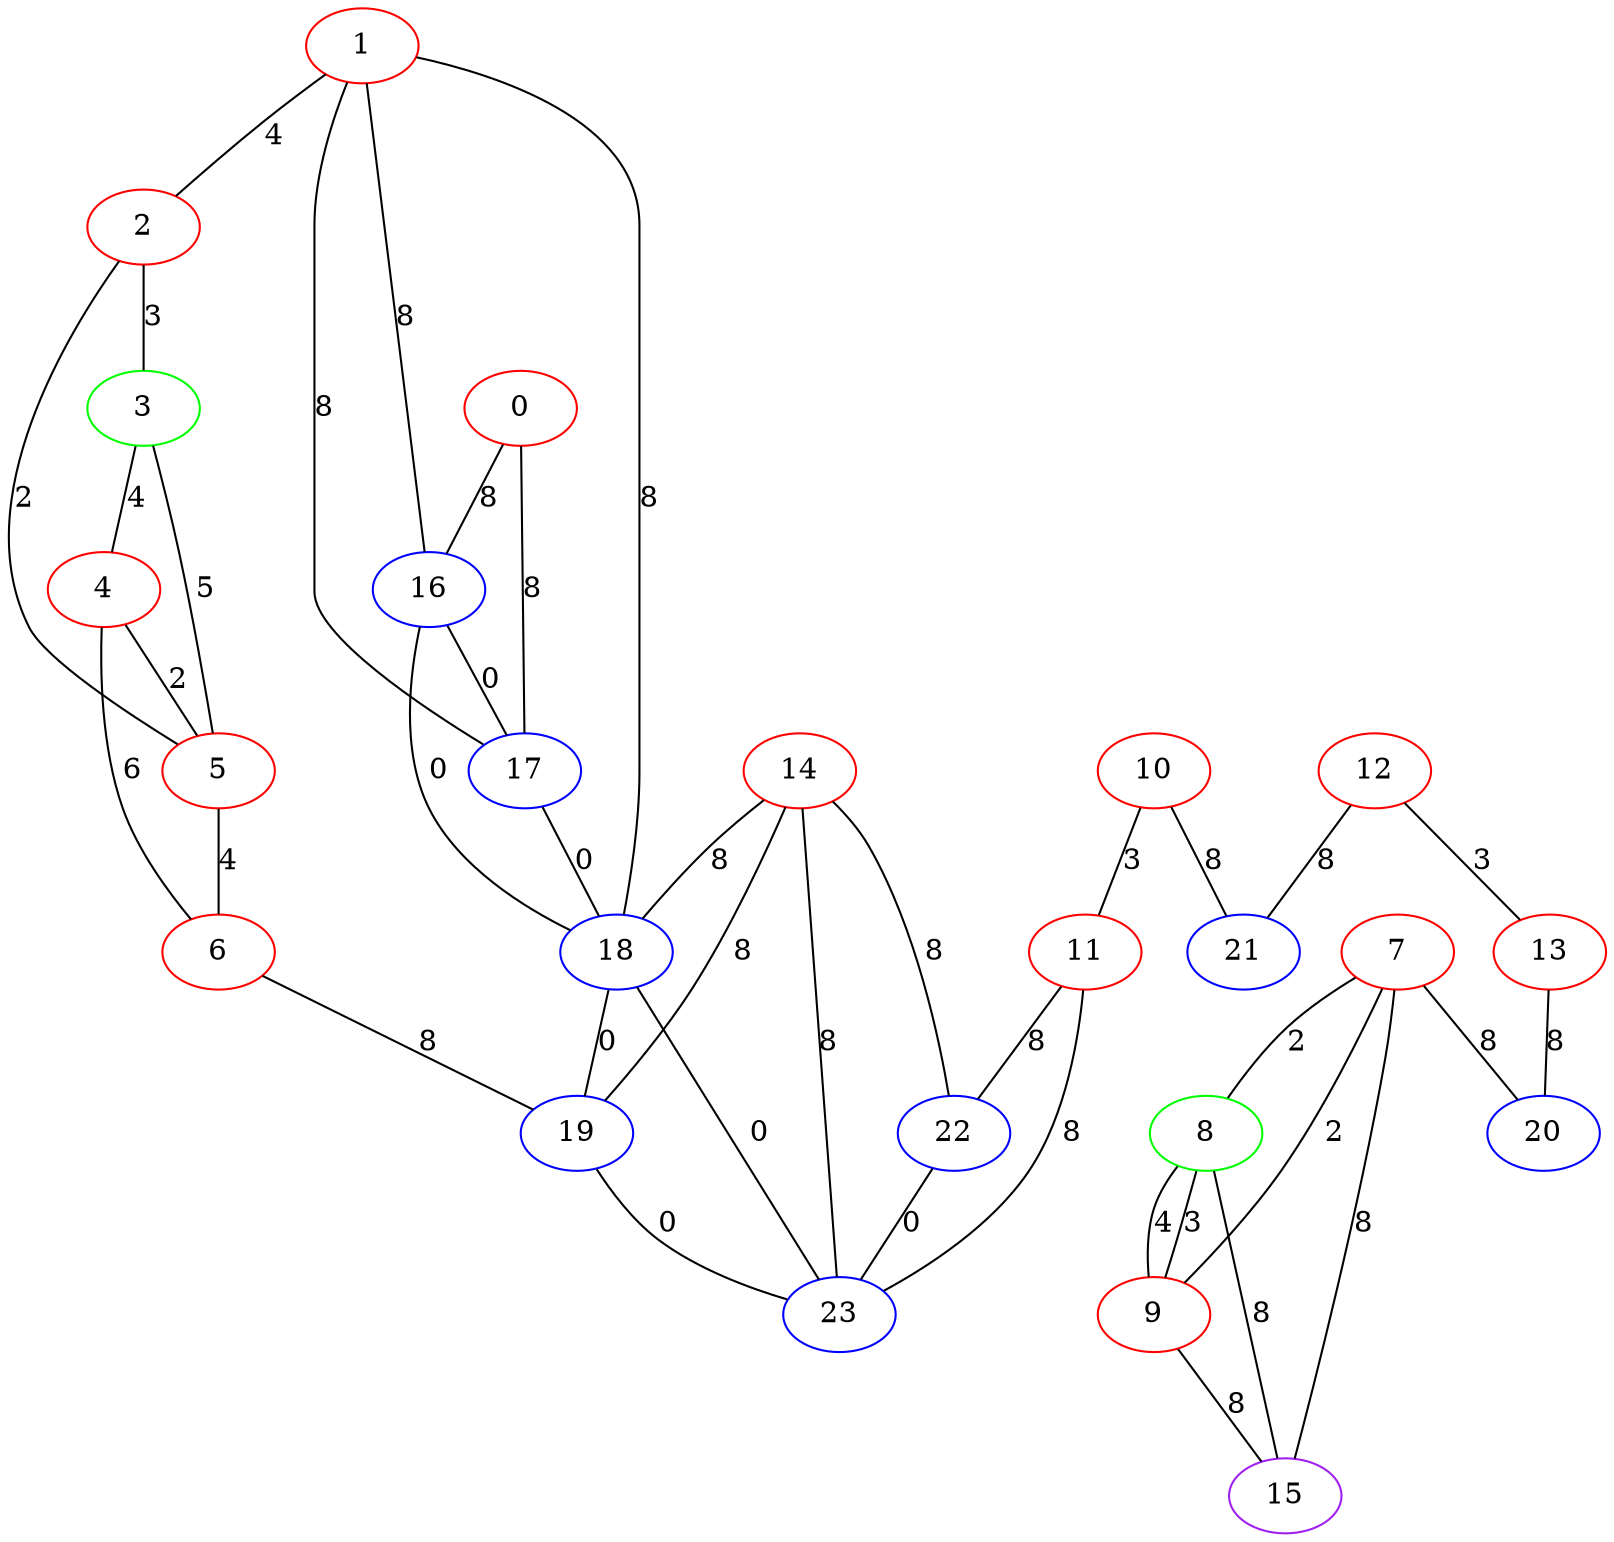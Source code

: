 graph "" {
0 [color=red, weight=1];
1 [color=red, weight=1];
2 [color=red, weight=1];
3 [color=green, weight=2];
4 [color=red, weight=1];
5 [color=red, weight=1];
6 [color=red, weight=1];
7 [color=red, weight=1];
8 [color=green, weight=2];
9 [color=red, weight=1];
10 [color=red, weight=1];
11 [color=red, weight=1];
12 [color=red, weight=1];
13 [color=red, weight=1];
14 [color=red, weight=1];
15 [color=purple, weight=4];
16 [color=blue, weight=3];
17 [color=blue, weight=3];
18 [color=blue, weight=3];
19 [color=blue, weight=3];
20 [color=blue, weight=3];
21 [color=blue, weight=3];
22 [color=blue, weight=3];
23 [color=blue, weight=3];
0 -- 16  [key=0, label=8];
0 -- 17  [key=0, label=8];
1 -- 16  [key=0, label=8];
1 -- 17  [key=0, label=8];
1 -- 2  [key=0, label=4];
1 -- 18  [key=0, label=8];
2 -- 3  [key=0, label=3];
2 -- 5  [key=0, label=2];
3 -- 4  [key=0, label=4];
3 -- 5  [key=0, label=5];
4 -- 5  [key=0, label=2];
4 -- 6  [key=0, label=6];
5 -- 6  [key=0, label=4];
6 -- 19  [key=0, label=8];
7 -- 8  [key=0, label=2];
7 -- 9  [key=0, label=2];
7 -- 20  [key=0, label=8];
7 -- 15  [key=0, label=8];
8 -- 9  [key=0, label=3];
8 -- 9  [key=1, label=4];
8 -- 15  [key=0, label=8];
9 -- 15  [key=0, label=8];
10 -- 11  [key=0, label=3];
10 -- 21  [key=0, label=8];
11 -- 22  [key=0, label=8];
11 -- 23  [key=0, label=8];
12 -- 13  [key=0, label=3];
12 -- 21  [key=0, label=8];
13 -- 20  [key=0, label=8];
14 -- 18  [key=0, label=8];
14 -- 19  [key=0, label=8];
14 -- 22  [key=0, label=8];
14 -- 23  [key=0, label=8];
16 -- 17  [key=0, label=0];
16 -- 18  [key=0, label=0];
17 -- 18  [key=0, label=0];
18 -- 19  [key=0, label=0];
18 -- 23  [key=0, label=0];
19 -- 23  [key=0, label=0];
22 -- 23  [key=0, label=0];
}
